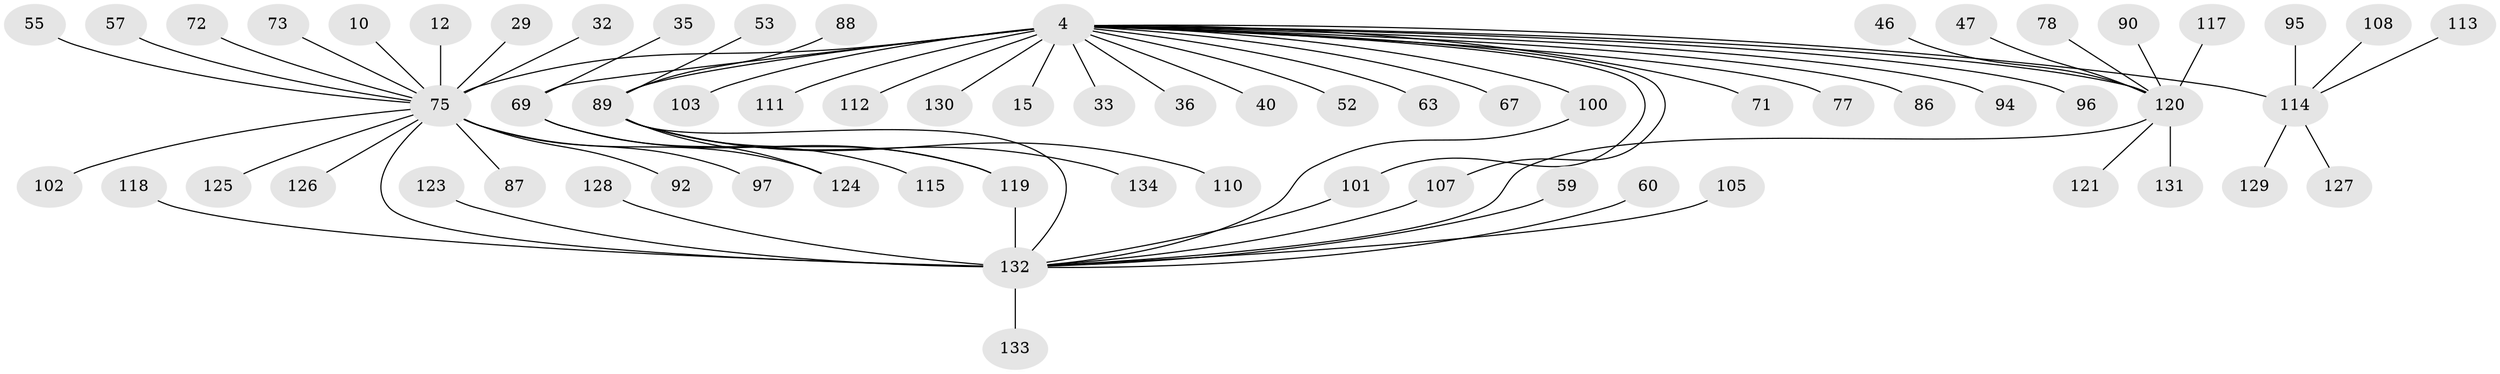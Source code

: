 // original degree distribution, {19: 0.007462686567164179, 20: 0.007462686567164179, 7: 0.007462686567164179, 27: 0.007462686567164179, 5: 0.029850746268656716, 2: 0.23134328358208955, 4: 0.06716417910447761, 3: 0.1417910447761194, 1: 0.4701492537313433, 11: 0.007462686567164179, 6: 0.014925373134328358, 10: 0.007462686567164179}
// Generated by graph-tools (version 1.1) at 2025/48/03/09/25 04:48:22]
// undirected, 67 vertices, 74 edges
graph export_dot {
graph [start="1"]
  node [color=gray90,style=filled];
  4 [super="+2"];
  10;
  12;
  15;
  29;
  32;
  33;
  35;
  36;
  40;
  46;
  47;
  52;
  53;
  55;
  57;
  59;
  60;
  63 [super="+17"];
  67;
  69 [super="+30"];
  71;
  72;
  73;
  75 [super="+11+61"];
  77;
  78;
  86;
  87;
  88;
  89 [super="+39+66+84+28"];
  90;
  92 [super="+85"];
  94;
  95;
  96;
  97;
  100 [super="+79"];
  101 [super="+65"];
  102;
  103;
  105;
  107 [super="+18"];
  108;
  110;
  111 [super="+49+76"];
  112 [super="+83"];
  113 [super="+98"];
  114 [super="+26+34+91"];
  115;
  117 [super="+81"];
  118;
  119 [super="+58+116"];
  120 [super="+38+19"];
  121;
  123;
  124;
  125 [super="+106"];
  126;
  127 [super="+122"];
  128;
  129 [super="+80"];
  130;
  131;
  132 [super="+104+56"];
  133;
  134;
  4 -- 15;
  4 -- 33;
  4 -- 36;
  4 -- 67;
  4 -- 69 [weight=3];
  4 -- 77;
  4 -- 94;
  4 -- 96;
  4 -- 100 [weight=3];
  4 -- 130 [weight=2];
  4 -- 71;
  4 -- 86;
  4 -- 103;
  4 -- 40;
  4 -- 52;
  4 -- 120 [weight=3];
  4 -- 75 [weight=8];
  4 -- 114 [weight=3];
  4 -- 107;
  4 -- 101;
  4 -- 63;
  4 -- 111;
  4 -- 112;
  4 -- 89 [weight=5];
  10 -- 75;
  12 -- 75;
  29 -- 75;
  32 -- 75;
  35 -- 69;
  46 -- 120;
  47 -- 120;
  53 -- 89;
  55 -- 75;
  57 -- 75;
  59 -- 132;
  60 -- 132;
  69 -- 115;
  69 -- 119;
  72 -- 75;
  73 -- 75;
  75 -- 132 [weight=5];
  75 -- 87;
  75 -- 97;
  75 -- 102;
  75 -- 124;
  75 -- 126;
  75 -- 92;
  75 -- 125;
  78 -- 120;
  88 -- 89;
  89 -- 134;
  89 -- 132 [weight=2];
  89 -- 124;
  89 -- 110;
  89 -- 119;
  90 -- 120;
  95 -- 114;
  100 -- 132;
  101 -- 132;
  105 -- 132;
  107 -- 132;
  108 -- 114;
  113 -- 114;
  114 -- 127 [weight=2];
  114 -- 129;
  117 -- 120 [weight=2];
  118 -- 132;
  119 -- 132 [weight=2];
  120 -- 131;
  120 -- 132;
  120 -- 121;
  123 -- 132;
  128 -- 132;
  132 -- 133;
}
